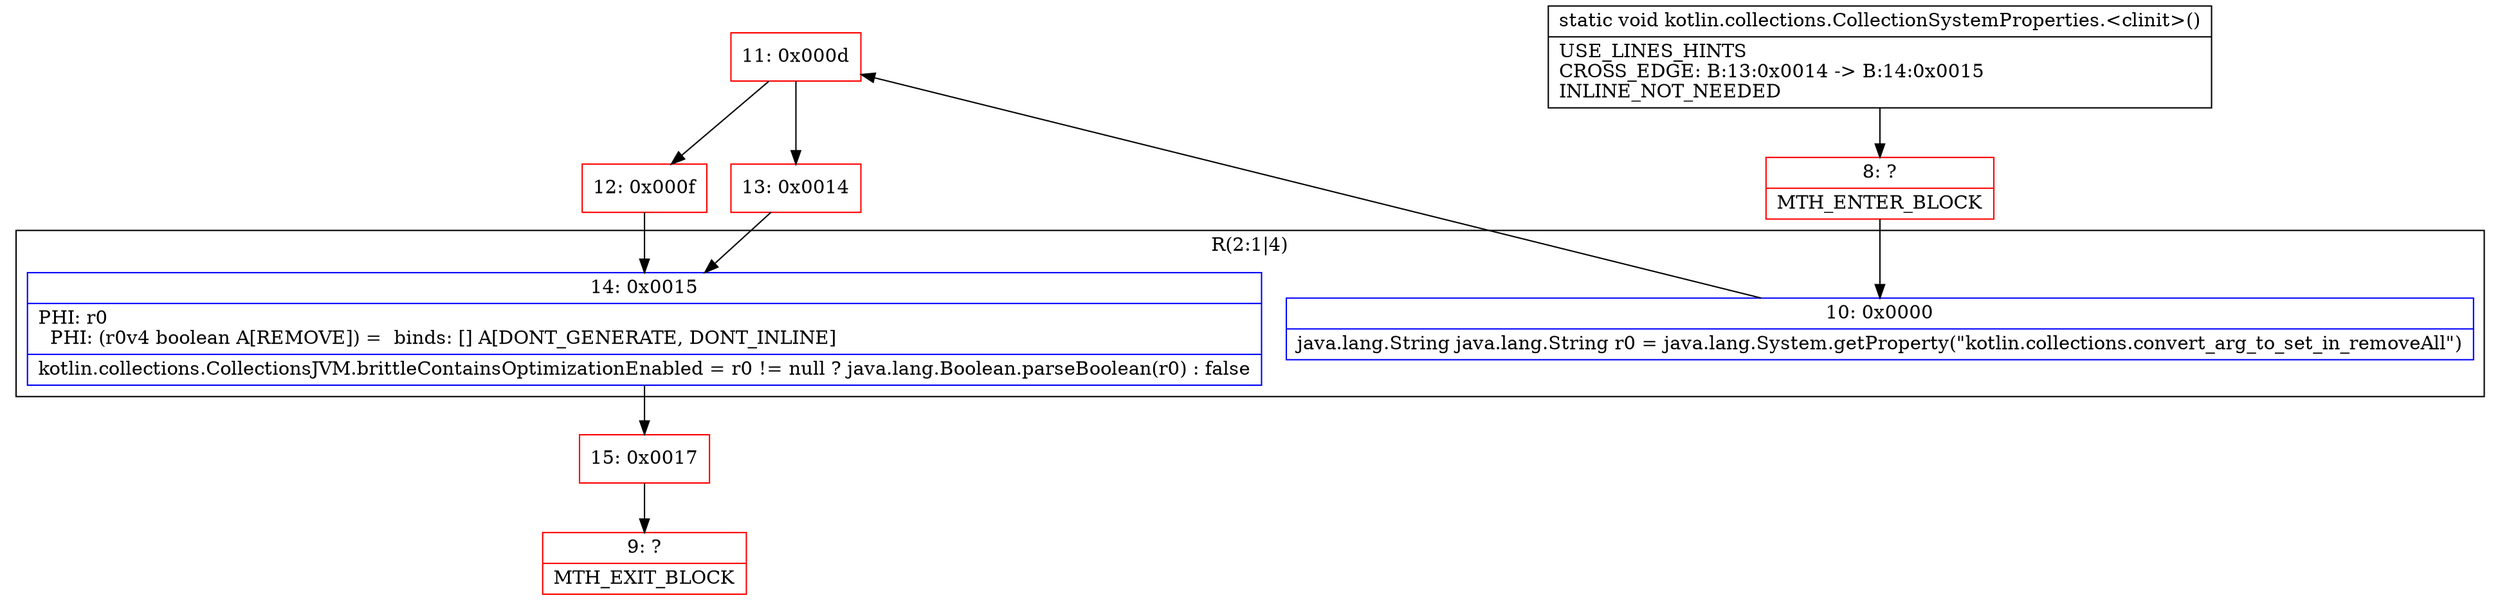 digraph "CFG forkotlin.collections.CollectionSystemProperties.\<clinit\>()V" {
subgraph cluster_Region_336648209 {
label = "R(2:1|4)";
node [shape=record,color=blue];
Node_10 [shape=record,label="{10\:\ 0x0000|java.lang.String java.lang.String r0 = java.lang.System.getProperty(\"kotlin.collections.convert_arg_to_set_in_removeAll\")\l}"];
Node_14 [shape=record,label="{14\:\ 0x0015|PHI: r0 \l  PHI: (r0v4 boolean A[REMOVE]) =  binds: [] A[DONT_GENERATE, DONT_INLINE]\l|kotlin.collections.CollectionsJVM.brittleContainsOptimizationEnabled = r0 != null ? java.lang.Boolean.parseBoolean(r0) : false\l}"];
}
Node_8 [shape=record,color=red,label="{8\:\ ?|MTH_ENTER_BLOCK\l}"];
Node_11 [shape=record,color=red,label="{11\:\ 0x000d}"];
Node_12 [shape=record,color=red,label="{12\:\ 0x000f}"];
Node_15 [shape=record,color=red,label="{15\:\ 0x0017}"];
Node_9 [shape=record,color=red,label="{9\:\ ?|MTH_EXIT_BLOCK\l}"];
Node_13 [shape=record,color=red,label="{13\:\ 0x0014}"];
MethodNode[shape=record,label="{static void kotlin.collections.CollectionSystemProperties.\<clinit\>()  | USE_LINES_HINTS\lCROSS_EDGE: B:13:0x0014 \-\> B:14:0x0015\lINLINE_NOT_NEEDED\l}"];
MethodNode -> Node_8;Node_10 -> Node_11;
Node_14 -> Node_15;
Node_8 -> Node_10;
Node_11 -> Node_12;
Node_11 -> Node_13;
Node_12 -> Node_14;
Node_15 -> Node_9;
Node_13 -> Node_14;
}

